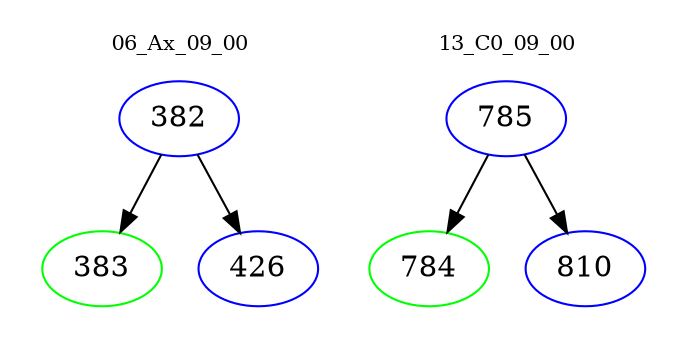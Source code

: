 digraph{
subgraph cluster_0 {
color = white
label = "06_Ax_09_00";
fontsize=10;
T0_382 [label="382", color="blue"]
T0_382 -> T0_383 [color="black"]
T0_383 [label="383", color="green"]
T0_382 -> T0_426 [color="black"]
T0_426 [label="426", color="blue"]
}
subgraph cluster_1 {
color = white
label = "13_C0_09_00";
fontsize=10;
T1_785 [label="785", color="blue"]
T1_785 -> T1_784 [color="black"]
T1_784 [label="784", color="green"]
T1_785 -> T1_810 [color="black"]
T1_810 [label="810", color="blue"]
}
}
